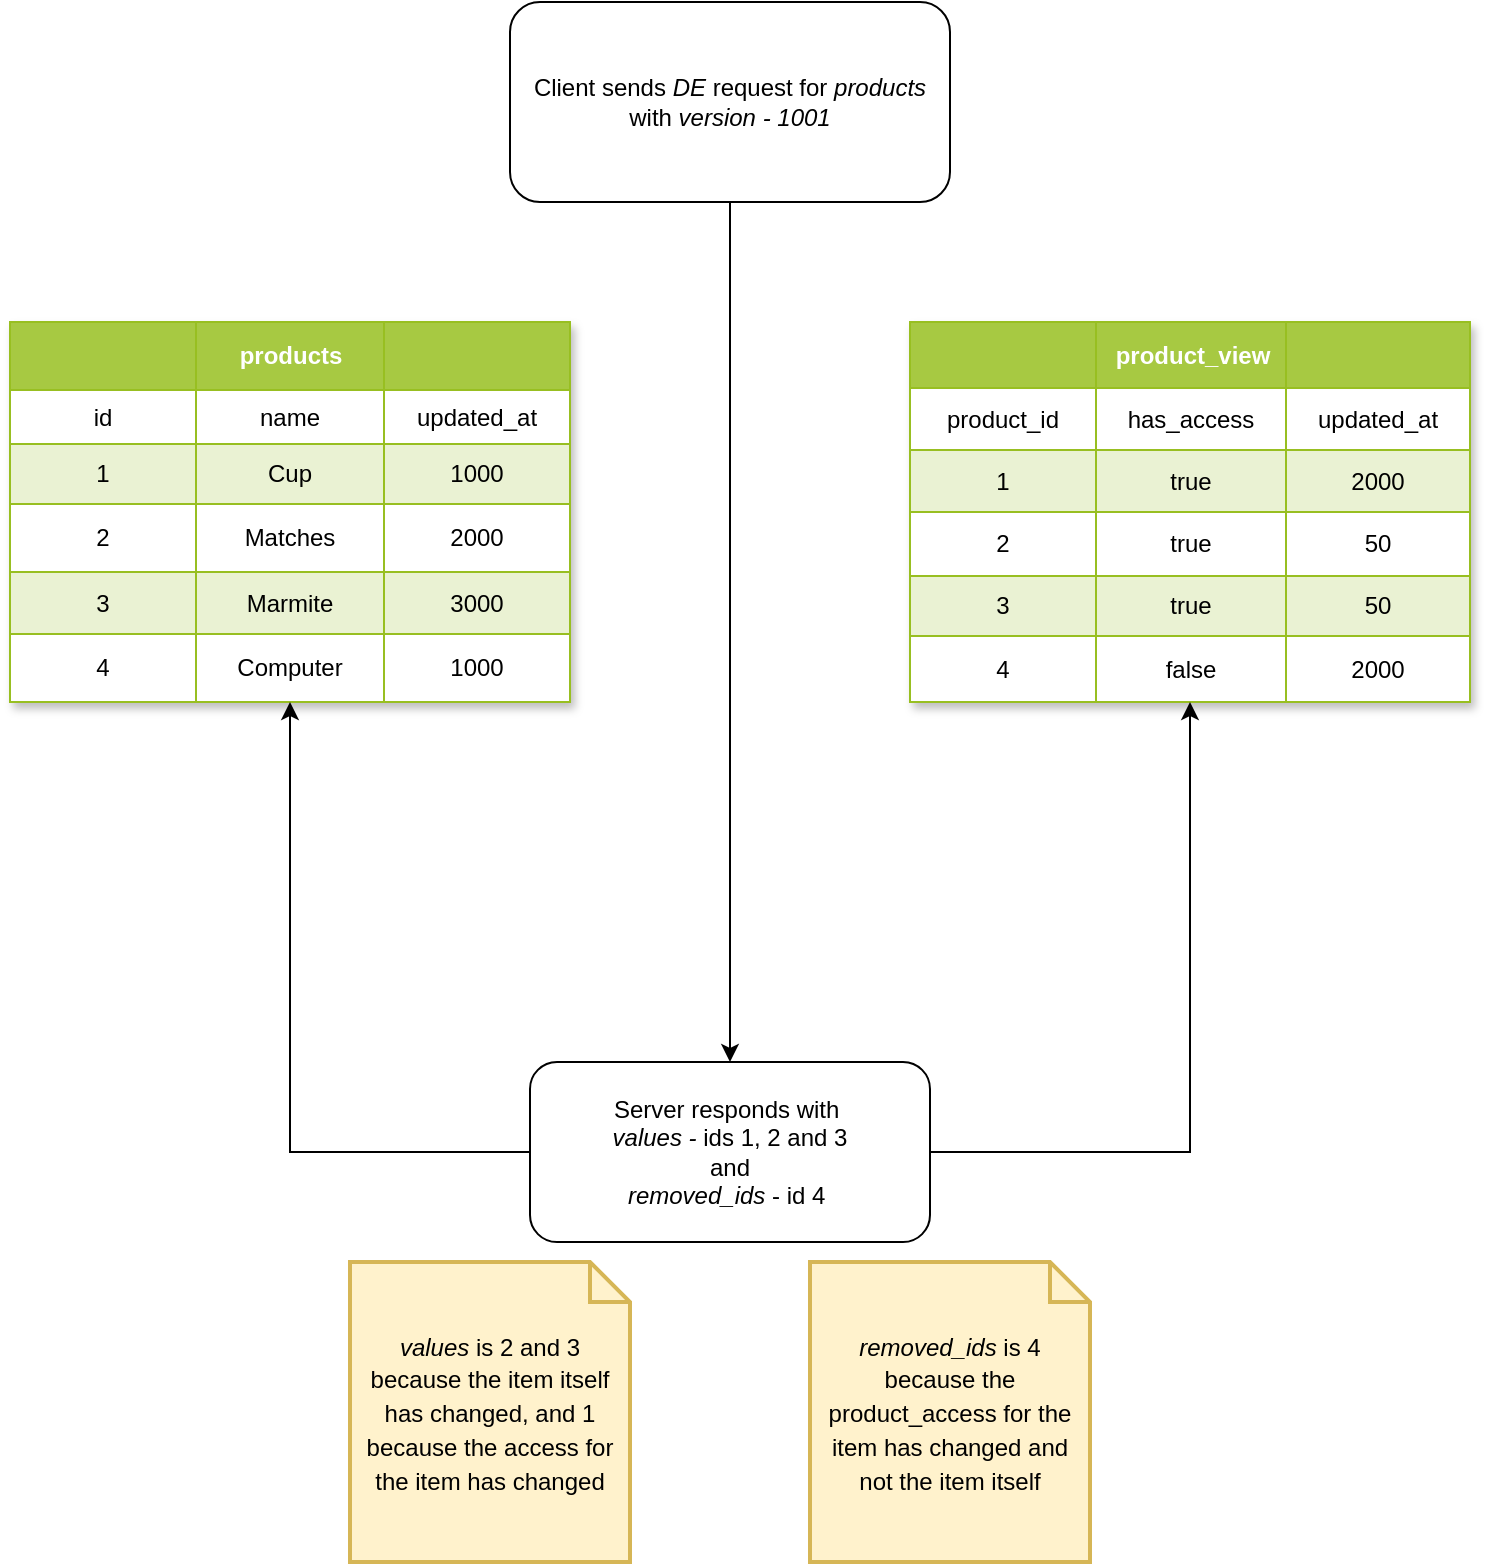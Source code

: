 <mxfile version="22.1.7" type="device">
  <diagram name="Page-1" id="ubSzJDy_mj-XHV9FAcgw">
    <mxGraphModel dx="1364" dy="1903" grid="1" gridSize="10" guides="1" tooltips="1" connect="1" arrows="1" fold="1" page="1" pageScale="1" pageWidth="850" pageHeight="1100" math="0" shadow="0">
      <root>
        <mxCell id="0" />
        <mxCell id="1" parent="0" />
        <mxCell id="Z8n3qfHt2NBu5O1tIiVn-121" value="Assets" style="childLayout=tableLayout;recursiveResize=0;strokeColor=#98bf21;fillColor=#A7C942;shadow=1;" parent="1" vertex="1">
          <mxGeometry x="70" y="60" width="280" height="190" as="geometry" />
        </mxCell>
        <mxCell id="Z8n3qfHt2NBu5O1tIiVn-122" style="shape=tableRow;horizontal=0;startSize=0;swimlaneHead=0;swimlaneBody=0;top=0;left=0;bottom=0;right=0;dropTarget=0;collapsible=0;recursiveResize=0;expand=0;fontStyle=0;strokeColor=inherit;fillColor=#ffffff;" parent="Z8n3qfHt2NBu5O1tIiVn-121" vertex="1">
          <mxGeometry width="280" height="34" as="geometry" />
        </mxCell>
        <mxCell id="Z8n3qfHt2NBu5O1tIiVn-123" value="" style="connectable=0;recursiveResize=0;strokeColor=inherit;fillColor=#A7C942;align=center;fontStyle=1;fontColor=#FFFFFF;html=1;" parent="Z8n3qfHt2NBu5O1tIiVn-122" vertex="1">
          <mxGeometry width="93" height="34" as="geometry">
            <mxRectangle width="93" height="34" as="alternateBounds" />
          </mxGeometry>
        </mxCell>
        <mxCell id="Z8n3qfHt2NBu5O1tIiVn-124" value="products" style="connectable=0;recursiveResize=0;strokeColor=inherit;fillColor=#A7C942;align=center;fontStyle=1;fontColor=#FFFFFF;html=1;" parent="Z8n3qfHt2NBu5O1tIiVn-122" vertex="1">
          <mxGeometry x="93" width="94" height="34" as="geometry">
            <mxRectangle width="94" height="34" as="alternateBounds" />
          </mxGeometry>
        </mxCell>
        <mxCell id="Z8n3qfHt2NBu5O1tIiVn-125" value="" style="connectable=0;recursiveResize=0;strokeColor=inherit;fillColor=#A7C942;align=center;fontStyle=1;fontColor=#FFFFFF;html=1;" parent="Z8n3qfHt2NBu5O1tIiVn-122" vertex="1">
          <mxGeometry x="187" width="93" height="34" as="geometry">
            <mxRectangle width="93" height="34" as="alternateBounds" />
          </mxGeometry>
        </mxCell>
        <mxCell id="Z8n3qfHt2NBu5O1tIiVn-126" value="" style="shape=tableRow;horizontal=0;startSize=0;swimlaneHead=0;swimlaneBody=0;top=0;left=0;bottom=0;right=0;dropTarget=0;collapsible=0;recursiveResize=0;expand=0;fontStyle=0;strokeColor=inherit;fillColor=#ffffff;" parent="Z8n3qfHt2NBu5O1tIiVn-121" vertex="1">
          <mxGeometry y="34" width="280" height="27" as="geometry" />
        </mxCell>
        <mxCell id="Z8n3qfHt2NBu5O1tIiVn-127" value="id" style="connectable=0;recursiveResize=0;strokeColor=inherit;fillColor=inherit;align=center;whiteSpace=wrap;html=1;" parent="Z8n3qfHt2NBu5O1tIiVn-126" vertex="1">
          <mxGeometry width="93" height="27" as="geometry">
            <mxRectangle width="93" height="27" as="alternateBounds" />
          </mxGeometry>
        </mxCell>
        <mxCell id="Z8n3qfHt2NBu5O1tIiVn-128" value="name" style="connectable=0;recursiveResize=0;strokeColor=inherit;fillColor=inherit;align=center;whiteSpace=wrap;html=1;" parent="Z8n3qfHt2NBu5O1tIiVn-126" vertex="1">
          <mxGeometry x="93" width="94" height="27" as="geometry">
            <mxRectangle width="94" height="27" as="alternateBounds" />
          </mxGeometry>
        </mxCell>
        <mxCell id="Z8n3qfHt2NBu5O1tIiVn-129" value="updated_at" style="connectable=0;recursiveResize=0;strokeColor=inherit;fillColor=inherit;align=center;whiteSpace=wrap;html=1;" parent="Z8n3qfHt2NBu5O1tIiVn-126" vertex="1">
          <mxGeometry x="187" width="93" height="27" as="geometry">
            <mxRectangle width="93" height="27" as="alternateBounds" />
          </mxGeometry>
        </mxCell>
        <mxCell id="Z8n3qfHt2NBu5O1tIiVn-130" value="" style="shape=tableRow;horizontal=0;startSize=0;swimlaneHead=0;swimlaneBody=0;top=0;left=0;bottom=0;right=0;dropTarget=0;collapsible=0;recursiveResize=0;expand=0;fontStyle=1;strokeColor=inherit;fillColor=#EAF2D3;" parent="Z8n3qfHt2NBu5O1tIiVn-121" vertex="1">
          <mxGeometry y="61" width="280" height="30" as="geometry" />
        </mxCell>
        <mxCell id="Z8n3qfHt2NBu5O1tIiVn-131" value="1" style="connectable=0;recursiveResize=0;strokeColor=inherit;fillColor=inherit;whiteSpace=wrap;html=1;" parent="Z8n3qfHt2NBu5O1tIiVn-130" vertex="1">
          <mxGeometry width="93" height="30" as="geometry">
            <mxRectangle width="93" height="30" as="alternateBounds" />
          </mxGeometry>
        </mxCell>
        <mxCell id="Z8n3qfHt2NBu5O1tIiVn-132" value="Cup" style="connectable=0;recursiveResize=0;strokeColor=inherit;fillColor=inherit;whiteSpace=wrap;html=1;" parent="Z8n3qfHt2NBu5O1tIiVn-130" vertex="1">
          <mxGeometry x="93" width="94" height="30" as="geometry">
            <mxRectangle width="94" height="30" as="alternateBounds" />
          </mxGeometry>
        </mxCell>
        <mxCell id="Z8n3qfHt2NBu5O1tIiVn-133" value="1000" style="connectable=0;recursiveResize=0;strokeColor=inherit;fillColor=inherit;whiteSpace=wrap;html=1;" parent="Z8n3qfHt2NBu5O1tIiVn-130" vertex="1">
          <mxGeometry x="187" width="93" height="30" as="geometry">
            <mxRectangle width="93" height="30" as="alternateBounds" />
          </mxGeometry>
        </mxCell>
        <mxCell id="Z8n3qfHt2NBu5O1tIiVn-134" value="" style="shape=tableRow;horizontal=0;startSize=0;swimlaneHead=0;swimlaneBody=0;top=0;left=0;bottom=0;right=0;dropTarget=0;collapsible=0;recursiveResize=0;expand=0;fontStyle=0;strokeColor=inherit;fillColor=#ffffff;" parent="Z8n3qfHt2NBu5O1tIiVn-121" vertex="1">
          <mxGeometry y="91" width="280" height="34" as="geometry" />
        </mxCell>
        <mxCell id="Z8n3qfHt2NBu5O1tIiVn-135" value="2" style="connectable=0;recursiveResize=0;strokeColor=inherit;fillColor=inherit;fontStyle=0;align=center;whiteSpace=wrap;html=1;" parent="Z8n3qfHt2NBu5O1tIiVn-134" vertex="1">
          <mxGeometry width="93" height="34" as="geometry">
            <mxRectangle width="93" height="34" as="alternateBounds" />
          </mxGeometry>
        </mxCell>
        <mxCell id="Z8n3qfHt2NBu5O1tIiVn-136" value="Matches" style="connectable=0;recursiveResize=0;strokeColor=inherit;fillColor=inherit;fontStyle=0;align=center;whiteSpace=wrap;html=1;" parent="Z8n3qfHt2NBu5O1tIiVn-134" vertex="1">
          <mxGeometry x="93" width="94" height="34" as="geometry">
            <mxRectangle width="94" height="34" as="alternateBounds" />
          </mxGeometry>
        </mxCell>
        <mxCell id="Z8n3qfHt2NBu5O1tIiVn-137" value="2000" style="connectable=0;recursiveResize=0;strokeColor=inherit;fillColor=inherit;fontStyle=0;align=center;whiteSpace=wrap;html=1;" parent="Z8n3qfHt2NBu5O1tIiVn-134" vertex="1">
          <mxGeometry x="187" width="93" height="34" as="geometry">
            <mxRectangle width="93" height="34" as="alternateBounds" />
          </mxGeometry>
        </mxCell>
        <mxCell id="Z8n3qfHt2NBu5O1tIiVn-138" value="" style="shape=tableRow;horizontal=0;startSize=0;swimlaneHead=0;swimlaneBody=0;top=0;left=0;bottom=0;right=0;dropTarget=0;collapsible=0;recursiveResize=0;expand=0;fontStyle=1;strokeColor=inherit;fillColor=#EAF2D3;" parent="Z8n3qfHt2NBu5O1tIiVn-121" vertex="1">
          <mxGeometry y="125" width="280" height="31" as="geometry" />
        </mxCell>
        <mxCell id="Z8n3qfHt2NBu5O1tIiVn-139" value="3" style="connectable=0;recursiveResize=0;strokeColor=inherit;fillColor=inherit;whiteSpace=wrap;html=1;" parent="Z8n3qfHt2NBu5O1tIiVn-138" vertex="1">
          <mxGeometry width="93" height="31" as="geometry">
            <mxRectangle width="93" height="31" as="alternateBounds" />
          </mxGeometry>
        </mxCell>
        <mxCell id="Z8n3qfHt2NBu5O1tIiVn-140" value="Marmite" style="connectable=0;recursiveResize=0;strokeColor=inherit;fillColor=inherit;whiteSpace=wrap;html=1;" parent="Z8n3qfHt2NBu5O1tIiVn-138" vertex="1">
          <mxGeometry x="93" width="94" height="31" as="geometry">
            <mxRectangle width="94" height="31" as="alternateBounds" />
          </mxGeometry>
        </mxCell>
        <mxCell id="Z8n3qfHt2NBu5O1tIiVn-141" value="3000" style="connectable=0;recursiveResize=0;strokeColor=inherit;fillColor=inherit;whiteSpace=wrap;html=1;" parent="Z8n3qfHt2NBu5O1tIiVn-138" vertex="1">
          <mxGeometry x="187" width="93" height="31" as="geometry">
            <mxRectangle width="93" height="31" as="alternateBounds" />
          </mxGeometry>
        </mxCell>
        <mxCell id="Z8n3qfHt2NBu5O1tIiVn-171" value="" style="shape=tableRow;horizontal=0;startSize=0;swimlaneHead=0;swimlaneBody=0;top=0;left=0;bottom=0;right=0;dropTarget=0;collapsible=0;recursiveResize=0;expand=0;fontStyle=0;strokeColor=inherit;fillColor=#ffffff;" parent="Z8n3qfHt2NBu5O1tIiVn-121" vertex="1">
          <mxGeometry y="156" width="280" height="34" as="geometry" />
        </mxCell>
        <mxCell id="Z8n3qfHt2NBu5O1tIiVn-172" value="4" style="connectable=0;recursiveResize=0;strokeColor=inherit;fillColor=inherit;fontStyle=0;align=center;whiteSpace=wrap;html=1;" parent="Z8n3qfHt2NBu5O1tIiVn-171" vertex="1">
          <mxGeometry width="93" height="34" as="geometry">
            <mxRectangle width="93" height="34" as="alternateBounds" />
          </mxGeometry>
        </mxCell>
        <mxCell id="Z8n3qfHt2NBu5O1tIiVn-173" value="Computer" style="connectable=0;recursiveResize=0;strokeColor=inherit;fillColor=inherit;fontStyle=0;align=center;whiteSpace=wrap;html=1;" parent="Z8n3qfHt2NBu5O1tIiVn-171" vertex="1">
          <mxGeometry x="93" width="94" height="34" as="geometry">
            <mxRectangle width="94" height="34" as="alternateBounds" />
          </mxGeometry>
        </mxCell>
        <mxCell id="Z8n3qfHt2NBu5O1tIiVn-174" value="1000" style="connectable=0;recursiveResize=0;strokeColor=inherit;fillColor=inherit;fontStyle=0;align=center;whiteSpace=wrap;html=1;" parent="Z8n3qfHt2NBu5O1tIiVn-171" vertex="1">
          <mxGeometry x="187" width="93" height="34" as="geometry">
            <mxRectangle width="93" height="34" as="alternateBounds" />
          </mxGeometry>
        </mxCell>
        <mxCell id="Z8n3qfHt2NBu5O1tIiVn-142" value="Assets" style="childLayout=tableLayout;recursiveResize=0;strokeColor=#98bf21;fillColor=#A7C942;shadow=1;" parent="1" vertex="1">
          <mxGeometry x="520" y="60" width="280" height="190" as="geometry" />
        </mxCell>
        <mxCell id="Z8n3qfHt2NBu5O1tIiVn-143" style="shape=tableRow;horizontal=0;startSize=0;swimlaneHead=0;swimlaneBody=0;top=0;left=0;bottom=0;right=0;dropTarget=0;collapsible=0;recursiveResize=0;expand=0;fontStyle=0;strokeColor=inherit;fillColor=#ffffff;" parent="Z8n3qfHt2NBu5O1tIiVn-142" vertex="1">
          <mxGeometry width="280" height="33" as="geometry" />
        </mxCell>
        <mxCell id="Z8n3qfHt2NBu5O1tIiVn-144" value="" style="connectable=0;recursiveResize=0;strokeColor=inherit;fillColor=#A7C942;align=center;fontStyle=1;fontColor=#FFFFFF;html=1;" parent="Z8n3qfHt2NBu5O1tIiVn-143" vertex="1">
          <mxGeometry width="93" height="33" as="geometry">
            <mxRectangle width="93" height="33" as="alternateBounds" />
          </mxGeometry>
        </mxCell>
        <mxCell id="Z8n3qfHt2NBu5O1tIiVn-145" value="product_view" style="connectable=0;recursiveResize=0;strokeColor=inherit;fillColor=#A7C942;align=center;fontStyle=1;fontColor=#FFFFFF;html=1;" parent="Z8n3qfHt2NBu5O1tIiVn-143" vertex="1">
          <mxGeometry x="93" width="95" height="33" as="geometry">
            <mxRectangle width="95" height="33" as="alternateBounds" />
          </mxGeometry>
        </mxCell>
        <mxCell id="Z8n3qfHt2NBu5O1tIiVn-146" value="" style="connectable=0;recursiveResize=0;strokeColor=inherit;fillColor=#A7C942;align=center;fontStyle=1;fontColor=#FFFFFF;html=1;" parent="Z8n3qfHt2NBu5O1tIiVn-143" vertex="1">
          <mxGeometry x="188" width="92" height="33" as="geometry">
            <mxRectangle width="92" height="33" as="alternateBounds" />
          </mxGeometry>
        </mxCell>
        <mxCell id="Z8n3qfHt2NBu5O1tIiVn-147" value="" style="shape=tableRow;horizontal=0;startSize=0;swimlaneHead=0;swimlaneBody=0;top=0;left=0;bottom=0;right=0;dropTarget=0;collapsible=0;recursiveResize=0;expand=0;fontStyle=0;strokeColor=inherit;fillColor=#ffffff;" parent="Z8n3qfHt2NBu5O1tIiVn-142" vertex="1">
          <mxGeometry y="33" width="280" height="31" as="geometry" />
        </mxCell>
        <mxCell id="Z8n3qfHt2NBu5O1tIiVn-148" value="product_id" style="connectable=0;recursiveResize=0;strokeColor=inherit;fillColor=inherit;align=center;whiteSpace=wrap;html=1;" parent="Z8n3qfHt2NBu5O1tIiVn-147" vertex="1">
          <mxGeometry width="93" height="31" as="geometry">
            <mxRectangle width="93" height="31" as="alternateBounds" />
          </mxGeometry>
        </mxCell>
        <mxCell id="Z8n3qfHt2NBu5O1tIiVn-149" value="has_access" style="connectable=0;recursiveResize=0;strokeColor=inherit;fillColor=inherit;align=center;whiteSpace=wrap;html=1;" parent="Z8n3qfHt2NBu5O1tIiVn-147" vertex="1">
          <mxGeometry x="93" width="95" height="31" as="geometry">
            <mxRectangle width="95" height="31" as="alternateBounds" />
          </mxGeometry>
        </mxCell>
        <mxCell id="Z8n3qfHt2NBu5O1tIiVn-150" value="updated_at" style="connectable=0;recursiveResize=0;strokeColor=inherit;fillColor=inherit;align=center;whiteSpace=wrap;html=1;" parent="Z8n3qfHt2NBu5O1tIiVn-147" vertex="1">
          <mxGeometry x="188" width="92" height="31" as="geometry">
            <mxRectangle width="92" height="31" as="alternateBounds" />
          </mxGeometry>
        </mxCell>
        <mxCell id="Z8n3qfHt2NBu5O1tIiVn-151" value="" style="shape=tableRow;horizontal=0;startSize=0;swimlaneHead=0;swimlaneBody=0;top=0;left=0;bottom=0;right=0;dropTarget=0;collapsible=0;recursiveResize=0;expand=0;fontStyle=1;strokeColor=inherit;fillColor=#EAF2D3;" parent="Z8n3qfHt2NBu5O1tIiVn-142" vertex="1">
          <mxGeometry y="64" width="280" height="31" as="geometry" />
        </mxCell>
        <mxCell id="Z8n3qfHt2NBu5O1tIiVn-152" value="1" style="connectable=0;recursiveResize=0;strokeColor=inherit;fillColor=inherit;whiteSpace=wrap;html=1;" parent="Z8n3qfHt2NBu5O1tIiVn-151" vertex="1">
          <mxGeometry width="93" height="31" as="geometry">
            <mxRectangle width="93" height="31" as="alternateBounds" />
          </mxGeometry>
        </mxCell>
        <mxCell id="Z8n3qfHt2NBu5O1tIiVn-153" value="true" style="connectable=0;recursiveResize=0;strokeColor=inherit;fillColor=inherit;whiteSpace=wrap;html=1;" parent="Z8n3qfHt2NBu5O1tIiVn-151" vertex="1">
          <mxGeometry x="93" width="95" height="31" as="geometry">
            <mxRectangle width="95" height="31" as="alternateBounds" />
          </mxGeometry>
        </mxCell>
        <mxCell id="Z8n3qfHt2NBu5O1tIiVn-154" value="2000" style="connectable=0;recursiveResize=0;strokeColor=inherit;fillColor=inherit;whiteSpace=wrap;html=1;" parent="Z8n3qfHt2NBu5O1tIiVn-151" vertex="1">
          <mxGeometry x="188" width="92" height="31" as="geometry">
            <mxRectangle width="92" height="31" as="alternateBounds" />
          </mxGeometry>
        </mxCell>
        <mxCell id="Z8n3qfHt2NBu5O1tIiVn-155" value="" style="shape=tableRow;horizontal=0;startSize=0;swimlaneHead=0;swimlaneBody=0;top=0;left=0;bottom=0;right=0;dropTarget=0;collapsible=0;recursiveResize=0;expand=0;fontStyle=0;strokeColor=inherit;fillColor=#ffffff;" parent="Z8n3qfHt2NBu5O1tIiVn-142" vertex="1">
          <mxGeometry y="95" width="280" height="32" as="geometry" />
        </mxCell>
        <mxCell id="Z8n3qfHt2NBu5O1tIiVn-156" value="2" style="connectable=0;recursiveResize=0;strokeColor=inherit;fillColor=inherit;fontStyle=0;align=center;whiteSpace=wrap;html=1;" parent="Z8n3qfHt2NBu5O1tIiVn-155" vertex="1">
          <mxGeometry width="93" height="32" as="geometry">
            <mxRectangle width="93" height="32" as="alternateBounds" />
          </mxGeometry>
        </mxCell>
        <mxCell id="Z8n3qfHt2NBu5O1tIiVn-157" value="true" style="connectable=0;recursiveResize=0;strokeColor=inherit;fillColor=inherit;fontStyle=0;align=center;whiteSpace=wrap;html=1;" parent="Z8n3qfHt2NBu5O1tIiVn-155" vertex="1">
          <mxGeometry x="93" width="95" height="32" as="geometry">
            <mxRectangle width="95" height="32" as="alternateBounds" />
          </mxGeometry>
        </mxCell>
        <mxCell id="Z8n3qfHt2NBu5O1tIiVn-158" value="50" style="connectable=0;recursiveResize=0;strokeColor=inherit;fillColor=inherit;fontStyle=0;align=center;whiteSpace=wrap;html=1;" parent="Z8n3qfHt2NBu5O1tIiVn-155" vertex="1">
          <mxGeometry x="188" width="92" height="32" as="geometry">
            <mxRectangle width="92" height="32" as="alternateBounds" />
          </mxGeometry>
        </mxCell>
        <mxCell id="Z8n3qfHt2NBu5O1tIiVn-159" value="" style="shape=tableRow;horizontal=0;startSize=0;swimlaneHead=0;swimlaneBody=0;top=0;left=0;bottom=0;right=0;dropTarget=0;collapsible=0;recursiveResize=0;expand=0;fontStyle=1;strokeColor=inherit;fillColor=#EAF2D3;" parent="Z8n3qfHt2NBu5O1tIiVn-142" vertex="1">
          <mxGeometry y="127" width="280" height="30" as="geometry" />
        </mxCell>
        <mxCell id="Z8n3qfHt2NBu5O1tIiVn-160" value="3" style="connectable=0;recursiveResize=0;strokeColor=inherit;fillColor=inherit;whiteSpace=wrap;html=1;" parent="Z8n3qfHt2NBu5O1tIiVn-159" vertex="1">
          <mxGeometry width="93" height="30" as="geometry">
            <mxRectangle width="93" height="30" as="alternateBounds" />
          </mxGeometry>
        </mxCell>
        <mxCell id="Z8n3qfHt2NBu5O1tIiVn-161" value="true" style="connectable=0;recursiveResize=0;strokeColor=inherit;fillColor=inherit;whiteSpace=wrap;html=1;" parent="Z8n3qfHt2NBu5O1tIiVn-159" vertex="1">
          <mxGeometry x="93" width="95" height="30" as="geometry">
            <mxRectangle width="95" height="30" as="alternateBounds" />
          </mxGeometry>
        </mxCell>
        <mxCell id="Z8n3qfHt2NBu5O1tIiVn-162" value="50" style="connectable=0;recursiveResize=0;strokeColor=inherit;fillColor=inherit;whiteSpace=wrap;html=1;" parent="Z8n3qfHt2NBu5O1tIiVn-159" vertex="1">
          <mxGeometry x="188" width="92" height="30" as="geometry">
            <mxRectangle width="92" height="30" as="alternateBounds" />
          </mxGeometry>
        </mxCell>
        <mxCell id="Z8n3qfHt2NBu5O1tIiVn-167" value="" style="shape=tableRow;horizontal=0;startSize=0;swimlaneHead=0;swimlaneBody=0;top=0;left=0;bottom=0;right=0;dropTarget=0;collapsible=0;recursiveResize=0;expand=0;fontStyle=0;strokeColor=inherit;fillColor=#ffffff;" parent="Z8n3qfHt2NBu5O1tIiVn-142" vertex="1">
          <mxGeometry y="157" width="280" height="33" as="geometry" />
        </mxCell>
        <mxCell id="Z8n3qfHt2NBu5O1tIiVn-168" value="4" style="connectable=0;recursiveResize=0;strokeColor=inherit;fillColor=inherit;fontStyle=0;align=center;whiteSpace=wrap;html=1;" parent="Z8n3qfHt2NBu5O1tIiVn-167" vertex="1">
          <mxGeometry width="93" height="33" as="geometry">
            <mxRectangle width="93" height="33" as="alternateBounds" />
          </mxGeometry>
        </mxCell>
        <mxCell id="Z8n3qfHt2NBu5O1tIiVn-169" value="false" style="connectable=0;recursiveResize=0;strokeColor=inherit;fillColor=inherit;fontStyle=0;align=center;whiteSpace=wrap;html=1;" parent="Z8n3qfHt2NBu5O1tIiVn-167" vertex="1">
          <mxGeometry x="93" width="95" height="33" as="geometry">
            <mxRectangle width="95" height="33" as="alternateBounds" />
          </mxGeometry>
        </mxCell>
        <mxCell id="Z8n3qfHt2NBu5O1tIiVn-170" value="2000" style="connectable=0;recursiveResize=0;strokeColor=inherit;fillColor=inherit;fontStyle=0;align=center;whiteSpace=wrap;html=1;" parent="Z8n3qfHt2NBu5O1tIiVn-167" vertex="1">
          <mxGeometry x="188" width="92" height="33" as="geometry">
            <mxRectangle width="92" height="33" as="alternateBounds" />
          </mxGeometry>
        </mxCell>
        <mxCell id="Z8n3qfHt2NBu5O1tIiVn-181" style="edgeStyle=orthogonalEdgeStyle;rounded=0;orthogonalLoop=1;jettySize=auto;html=1;exitX=0.5;exitY=1;exitDx=0;exitDy=0;" parent="1" source="Z8n3qfHt2NBu5O1tIiVn-176" target="Z8n3qfHt2NBu5O1tIiVn-178" edge="1">
          <mxGeometry relative="1" as="geometry" />
        </mxCell>
        <mxCell id="Z8n3qfHt2NBu5O1tIiVn-176" value="Client sends &lt;i&gt;DE&lt;/i&gt; request for &lt;i&gt;products&lt;/i&gt;&lt;br&gt;with &lt;i&gt;version&lt;/i&gt; &lt;i&gt;- 1001&lt;/i&gt;" style="rounded=1;whiteSpace=wrap;html=1;" parent="1" vertex="1">
          <mxGeometry x="320" y="-100" width="220" height="100" as="geometry" />
        </mxCell>
        <mxCell id="Z8n3qfHt2NBu5O1tIiVn-182" style="edgeStyle=orthogonalEdgeStyle;rounded=0;orthogonalLoop=1;jettySize=auto;html=1;exitX=1;exitY=0.5;exitDx=0;exitDy=0;entryX=0.5;entryY=1;entryDx=0;entryDy=0;" parent="1" source="Z8n3qfHt2NBu5O1tIiVn-178" target="Z8n3qfHt2NBu5O1tIiVn-142" edge="1">
          <mxGeometry relative="1" as="geometry" />
        </mxCell>
        <mxCell id="Z8n3qfHt2NBu5O1tIiVn-183" style="edgeStyle=orthogonalEdgeStyle;rounded=0;orthogonalLoop=1;jettySize=auto;html=1;exitX=0;exitY=0.5;exitDx=0;exitDy=0;entryX=0.5;entryY=1;entryDx=0;entryDy=0;" parent="1" source="Z8n3qfHt2NBu5O1tIiVn-178" target="Z8n3qfHt2NBu5O1tIiVn-171" edge="1">
          <mxGeometry relative="1" as="geometry" />
        </mxCell>
        <mxCell id="Z8n3qfHt2NBu5O1tIiVn-178" value="Server responds with&amp;nbsp;&lt;br&gt;&lt;i&gt;values -&amp;nbsp;&lt;/i&gt;ids 1, 2 and 3&lt;br&gt;and&lt;br&gt;&lt;i&gt;removed_ids&lt;/i&gt; - id 4&amp;nbsp;" style="rounded=1;whiteSpace=wrap;html=1;" parent="1" vertex="1">
          <mxGeometry x="330" y="430" width="200" height="90" as="geometry" />
        </mxCell>
        <mxCell id="Z8n3qfHt2NBu5O1tIiVn-185" value="&lt;i style=&quot;border-color: var(--border-color); color: rgb(0, 0, 0); font-size: 12px;&quot;&gt;removed_ids&lt;/i&gt;&lt;span style=&quot;border-color: var(--border-color); color: rgb(0, 0, 0); font-size: 12px;&quot;&gt;&amp;nbsp;is 4 because the product_access for the item has changed and not the item itself&lt;/span&gt;" style="shape=note;strokeWidth=2;fontSize=14;size=20;whiteSpace=wrap;html=1;fillColor=#fff2cc;strokeColor=#d6b656;fontColor=#666600;" parent="1" vertex="1">
          <mxGeometry x="470" y="530" width="140" height="150" as="geometry" />
        </mxCell>
        <mxCell id="Z8n3qfHt2NBu5O1tIiVn-186" value="&lt;i style=&quot;border-color: var(--border-color); color: rgb(0, 0, 0); font-size: 12px;&quot;&gt;values&lt;/i&gt;&lt;span style=&quot;border-color: var(--border-color); color: rgb(0, 0, 0); font-size: 12px;&quot;&gt;&amp;nbsp;is 2 and 3 because the item itself has changed, and 1 because the access for the item has changed&lt;/span&gt;" style="shape=note;strokeWidth=2;fontSize=14;size=20;whiteSpace=wrap;html=1;fillColor=#fff2cc;strokeColor=#d6b656;fontColor=#666600;" parent="1" vertex="1">
          <mxGeometry x="240" y="530" width="140" height="150" as="geometry" />
        </mxCell>
      </root>
    </mxGraphModel>
  </diagram>
</mxfile>
